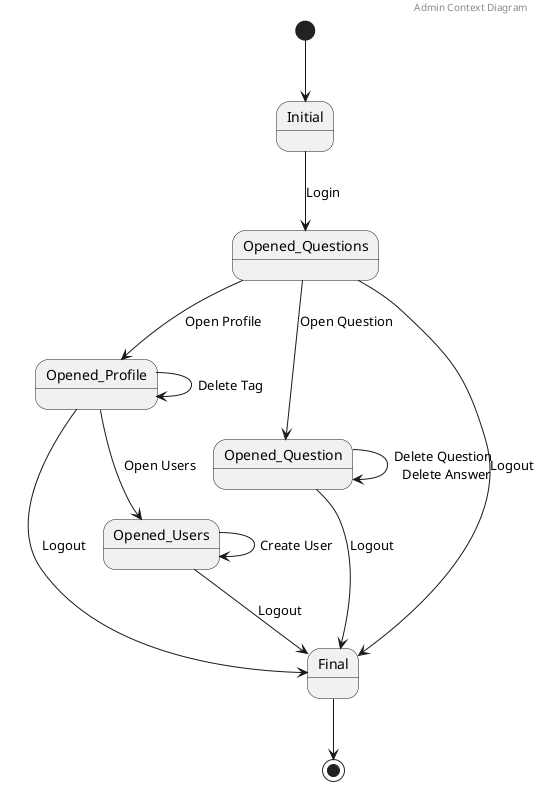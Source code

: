 @startuml

header Admin Context Diagram

[*] --> Initial

Initial --> Opened_Questions: Login

Opened_Questions --> Opened_Profile : Open Profile
Opened_Questions --> Opened_Question : Open Question
Opened_Question --> Opened_Question : Delete Question \n Delete Answer
Opened_Questions --> Final : Logout
Opened_Question --> Final : Logout

Opened_Profile --> Opened_Profile : Delete Tag
Opened_Profile --> Opened_Users : Open Users
Opened_Users --> Opened_Users : Create User
Opened_Profile --> Final : Logout
Opened_Users--> Final : Logout

Final --> [*]

@enduml